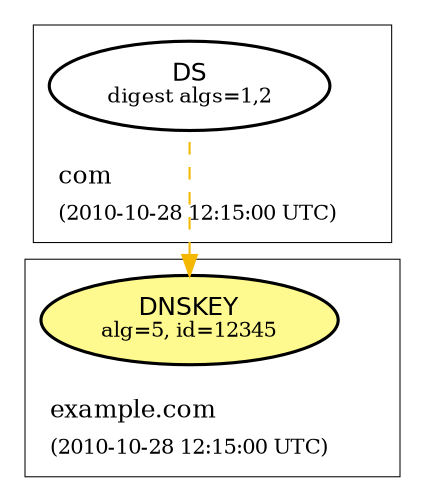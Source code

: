 digraph {
	graph [rankdir="BT"]
	subgraph "cluster_a" {
		graph [label=<<TABLE BORDER="0"><TR><TD ALIGN="LEFT"><FONT POINT-SIZE="12">com</FONT></TD></TR><TR><TD ALIGN="LEFT"><FONT POINT-SIZE="10">(2010-10-28 12:15:00 UTC)</FONT></TD></TR></TABLE>>, labeljust="l", penwidth="0.5"]
		a [label=<<FONT POINT-SIZE="12" FACE="Helvetica">DS</FONT><BR/><FONT POINT-SIZE="10">digest algs=1,2</FONT>>, penwidth="1.5"]
		a_top [style="invis",shape="point"]
		a -> a_top [style="invis",minlen="0"]
	}
	subgraph "cluster_b" {
		graph [label=<<TABLE BORDER="0"><TR><TD ALIGN="LEFT"><FONT POINT-SIZE="12">example.com</FONT></TD></TR><TR><TD ALIGN="LEFT"><FONT POINT-SIZE="10">(2010-10-28 12:15:00 UTC)</FONT></TD></TR></TABLE>>, labeljust="l", penwidth="0.5"]
		b [label=<<FONT POINT-SIZE="12" FACE="Helvetica">DNSKEY</FONT><BR/><FONT POINT-SIZE="10">alg=5, id=12345</FONT>>, style="filled", fillcolor="#fffa8f", penwidth="1.5"]
		b_top [style="invis",shape="point"]
		b -> b_top [style="invis",minlen="0"]
	}
  b -> a [color="#f4b800", dir="back", style="dashed"]
}
